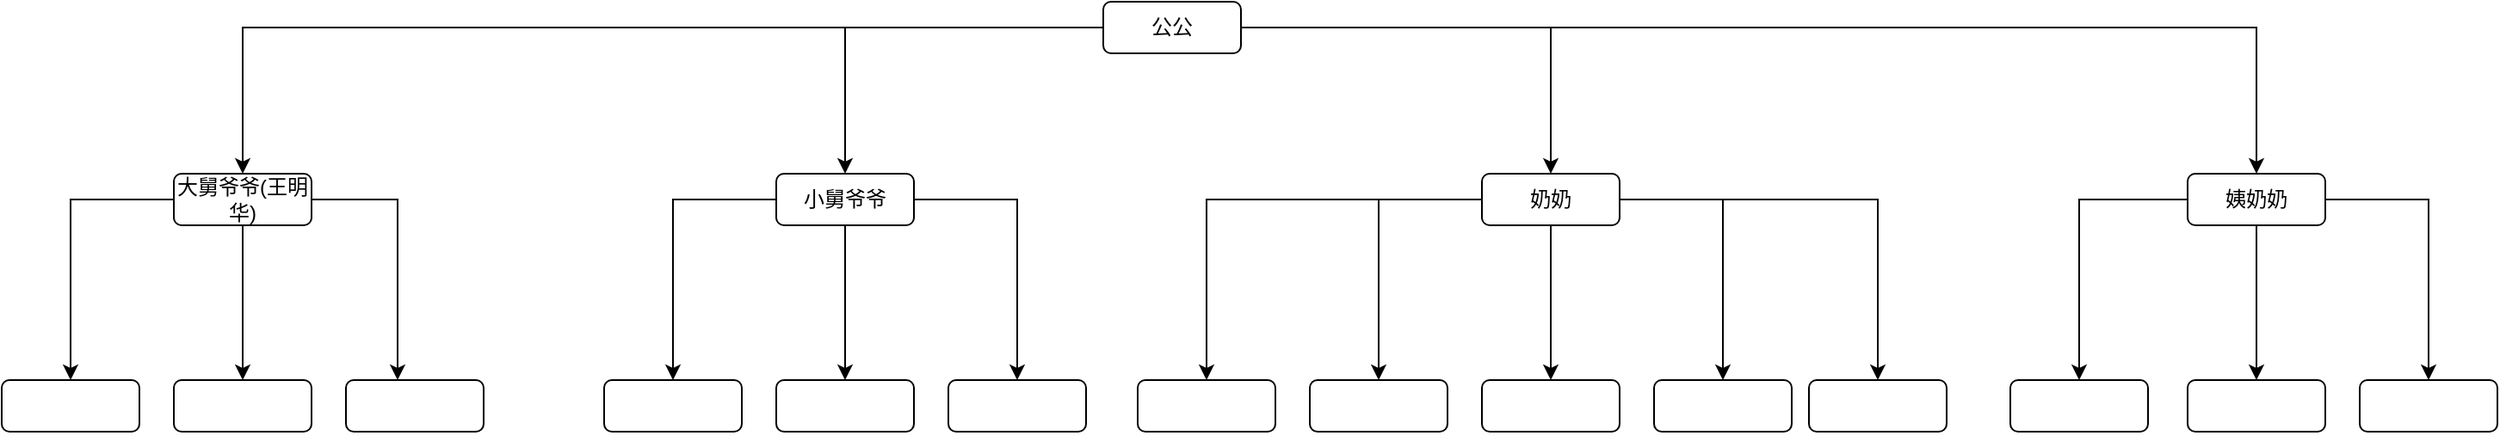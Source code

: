 <mxfile version="16.0.3" type="github"><diagram id="-gR2NT-K7V7BWIy7RWt3" name="Page-1"><mxGraphModel dx="2249" dy="762" grid="1" gridSize="10" guides="1" tooltips="1" connect="1" arrows="1" fold="1" page="1" pageScale="1" pageWidth="827" pageHeight="1169" math="0" shadow="0"><root><mxCell id="0"/><mxCell id="1" parent="0"/><mxCell id="Ft3GcPz_grHQUG5NMxVO-3" value="" style="edgeStyle=orthogonalEdgeStyle;rounded=0;orthogonalLoop=1;jettySize=auto;html=1;" parent="1" source="Ft3GcPz_grHQUG5NMxVO-1" target="Ft3GcPz_grHQUG5NMxVO-2" edge="1"><mxGeometry relative="1" as="geometry"/></mxCell><mxCell id="Ft3GcPz_grHQUG5NMxVO-5" value="" style="edgeStyle=orthogonalEdgeStyle;rounded=0;orthogonalLoop=1;jettySize=auto;html=1;" parent="1" source="Ft3GcPz_grHQUG5NMxVO-1" target="Ft3GcPz_grHQUG5NMxVO-4" edge="1"><mxGeometry relative="1" as="geometry"/></mxCell><mxCell id="Ft3GcPz_grHQUG5NMxVO-7" value="" style="edgeStyle=orthogonalEdgeStyle;rounded=0;orthogonalLoop=1;jettySize=auto;html=1;" parent="1" source="Ft3GcPz_grHQUG5NMxVO-1" target="Ft3GcPz_grHQUG5NMxVO-6" edge="1"><mxGeometry relative="1" as="geometry"/></mxCell><mxCell id="Ft3GcPz_grHQUG5NMxVO-9" value="" style="edgeStyle=orthogonalEdgeStyle;rounded=0;orthogonalLoop=1;jettySize=auto;html=1;" parent="1" source="Ft3GcPz_grHQUG5NMxVO-1" target="Ft3GcPz_grHQUG5NMxVO-8" edge="1"><mxGeometry relative="1" as="geometry"/></mxCell><mxCell id="Ft3GcPz_grHQUG5NMxVO-1" value="公公" style="rounded=1;whiteSpace=wrap;html=1;" parent="1" vertex="1"><mxGeometry x="300" y="140" width="80" height="30" as="geometry"/></mxCell><mxCell id="Ft3GcPz_grHQUG5NMxVO-11" value="" style="edgeStyle=orthogonalEdgeStyle;rounded=0;orthogonalLoop=1;jettySize=auto;html=1;" parent="1" source="Ft3GcPz_grHQUG5NMxVO-4" target="Ft3GcPz_grHQUG5NMxVO-10" edge="1"><mxGeometry relative="1" as="geometry"/></mxCell><mxCell id="Ft3GcPz_grHQUG5NMxVO-13" value="" style="edgeStyle=orthogonalEdgeStyle;rounded=0;orthogonalLoop=1;jettySize=auto;html=1;" parent="1" source="Ft3GcPz_grHQUG5NMxVO-4" target="Ft3GcPz_grHQUG5NMxVO-12" edge="1"><mxGeometry relative="1" as="geometry"><Array as="points"><mxPoint x="-110" y="255"/></Array></mxGeometry></mxCell><mxCell id="Ft3GcPz_grHQUG5NMxVO-15" value="" style="edgeStyle=orthogonalEdgeStyle;rounded=0;orthogonalLoop=1;jettySize=auto;html=1;startArrow=none;" parent="1" source="Ft3GcPz_grHQUG5NMxVO-2" target="Ft3GcPz_grHQUG5NMxVO-14" edge="1"><mxGeometry relative="1" as="geometry"/></mxCell><mxCell id="Ft3GcPz_grHQUG5NMxVO-18" value="" style="edgeStyle=orthogonalEdgeStyle;rounded=0;orthogonalLoop=1;jettySize=auto;html=1;" parent="1" source="Ft3GcPz_grHQUG5NMxVO-4" target="Ft3GcPz_grHQUG5NMxVO-17" edge="1"><mxGeometry relative="1" as="geometry"/></mxCell><mxCell id="Ft3GcPz_grHQUG5NMxVO-4" value="大舅爷爷(王明华)" style="whiteSpace=wrap;html=1;rounded=1;" parent="1" vertex="1"><mxGeometry x="-240" y="240" width="80" height="30" as="geometry"/></mxCell><mxCell id="Ft3GcPz_grHQUG5NMxVO-27" style="edgeStyle=orthogonalEdgeStyle;rounded=0;orthogonalLoop=1;jettySize=auto;html=1;entryX=0.5;entryY=0;entryDx=0;entryDy=0;" parent="1" source="Ft3GcPz_grHQUG5NMxVO-6" target="Ft3GcPz_grHQUG5NMxVO-26" edge="1"><mxGeometry relative="1" as="geometry"/></mxCell><mxCell id="Ft3GcPz_grHQUG5NMxVO-28" style="edgeStyle=orthogonalEdgeStyle;rounded=0;orthogonalLoop=1;jettySize=auto;html=1;entryX=0.5;entryY=0;entryDx=0;entryDy=0;" parent="1" source="Ft3GcPz_grHQUG5NMxVO-6" target="Ft3GcPz_grHQUG5NMxVO-24" edge="1"><mxGeometry relative="1" as="geometry"/></mxCell><mxCell id="Ft3GcPz_grHQUG5NMxVO-29" style="edgeStyle=orthogonalEdgeStyle;rounded=0;orthogonalLoop=1;jettySize=auto;html=1;entryX=0.5;entryY=0;entryDx=0;entryDy=0;" parent="1" source="Ft3GcPz_grHQUG5NMxVO-6" target="Ft3GcPz_grHQUG5NMxVO-25" edge="1"><mxGeometry relative="1" as="geometry"/></mxCell><mxCell id="Ft3GcPz_grHQUG5NMxVO-31" value="" style="edgeStyle=orthogonalEdgeStyle;rounded=0;orthogonalLoop=1;jettySize=auto;html=1;" parent="1" source="Ft3GcPz_grHQUG5NMxVO-6" target="Ft3GcPz_grHQUG5NMxVO-30" edge="1"><mxGeometry relative="1" as="geometry"/></mxCell><mxCell id="Ft3GcPz_grHQUG5NMxVO-33" value="" style="edgeStyle=orthogonalEdgeStyle;rounded=0;orthogonalLoop=1;jettySize=auto;html=1;" parent="1" source="Ft3GcPz_grHQUG5NMxVO-6" target="Ft3GcPz_grHQUG5NMxVO-32" edge="1"><mxGeometry relative="1" as="geometry"/></mxCell><mxCell id="Ft3GcPz_grHQUG5NMxVO-6" value="奶奶" style="whiteSpace=wrap;html=1;rounded=1;" parent="1" vertex="1"><mxGeometry x="520" y="240" width="80" height="30" as="geometry"/></mxCell><mxCell id="Ft3GcPz_grHQUG5NMxVO-35" value="" style="edgeStyle=orthogonalEdgeStyle;rounded=0;orthogonalLoop=1;jettySize=auto;html=1;" parent="1" source="Ft3GcPz_grHQUG5NMxVO-8" target="Ft3GcPz_grHQUG5NMxVO-34" edge="1"><mxGeometry relative="1" as="geometry"/></mxCell><mxCell id="Ft3GcPz_grHQUG5NMxVO-37" value="" style="edgeStyle=orthogonalEdgeStyle;rounded=0;orthogonalLoop=1;jettySize=auto;html=1;" parent="1" source="Ft3GcPz_grHQUG5NMxVO-8" target="Ft3GcPz_grHQUG5NMxVO-36" edge="1"><mxGeometry relative="1" as="geometry"/></mxCell><mxCell id="Ft3GcPz_grHQUG5NMxVO-39" value="" style="edgeStyle=orthogonalEdgeStyle;rounded=0;orthogonalLoop=1;jettySize=auto;html=1;" parent="1" source="Ft3GcPz_grHQUG5NMxVO-8" target="Ft3GcPz_grHQUG5NMxVO-38" edge="1"><mxGeometry relative="1" as="geometry"/></mxCell><mxCell id="Ft3GcPz_grHQUG5NMxVO-8" value="姨奶奶" style="whiteSpace=wrap;html=1;rounded=1;" parent="1" vertex="1"><mxGeometry x="930" y="240" width="80" height="30" as="geometry"/></mxCell><mxCell id="Ft3GcPz_grHQUG5NMxVO-10" value="" style="whiteSpace=wrap;html=1;rounded=1;" parent="1" vertex="1"><mxGeometry x="-340" y="360" width="80" height="30" as="geometry"/></mxCell><mxCell id="Ft3GcPz_grHQUG5NMxVO-12" value="" style="whiteSpace=wrap;html=1;rounded=1;" parent="1" vertex="1"><mxGeometry x="-140" y="360" width="80" height="30" as="geometry"/></mxCell><mxCell id="Ft3GcPz_grHQUG5NMxVO-14" value="" style="whiteSpace=wrap;html=1;rounded=1;" parent="1" vertex="1"><mxGeometry x="10" y="360" width="80" height="30" as="geometry"/></mxCell><mxCell id="Ft3GcPz_grHQUG5NMxVO-20" value="" style="edgeStyle=orthogonalEdgeStyle;rounded=0;orthogonalLoop=1;jettySize=auto;html=1;" parent="1" source="Ft3GcPz_grHQUG5NMxVO-2" target="Ft3GcPz_grHQUG5NMxVO-19" edge="1"><mxGeometry relative="1" as="geometry"/></mxCell><mxCell id="Ft3GcPz_grHQUG5NMxVO-22" value="" style="edgeStyle=orthogonalEdgeStyle;rounded=0;orthogonalLoop=1;jettySize=auto;html=1;" parent="1" source="Ft3GcPz_grHQUG5NMxVO-2" target="Ft3GcPz_grHQUG5NMxVO-21" edge="1"><mxGeometry relative="1" as="geometry"/></mxCell><mxCell id="Ft3GcPz_grHQUG5NMxVO-2" value="小舅爷爷" style="whiteSpace=wrap;html=1;rounded=1;" parent="1" vertex="1"><mxGeometry x="110" y="240" width="80" height="30" as="geometry"/></mxCell><mxCell id="Ft3GcPz_grHQUG5NMxVO-17" value="" style="whiteSpace=wrap;html=1;rounded=1;" parent="1" vertex="1"><mxGeometry x="-240" y="360" width="80" height="30" as="geometry"/></mxCell><mxCell id="Ft3GcPz_grHQUG5NMxVO-19" value="" style="whiteSpace=wrap;html=1;rounded=1;" parent="1" vertex="1"><mxGeometry x="210" y="360" width="80" height="30" as="geometry"/></mxCell><mxCell id="Ft3GcPz_grHQUG5NMxVO-21" value="" style="whiteSpace=wrap;html=1;rounded=1;" parent="1" vertex="1"><mxGeometry x="110" y="360" width="80" height="30" as="geometry"/></mxCell><mxCell id="Ft3GcPz_grHQUG5NMxVO-24" value="" style="whiteSpace=wrap;html=1;rounded=1;" parent="1" vertex="1"><mxGeometry x="420" y="360" width="80" height="30" as="geometry"/></mxCell><mxCell id="Ft3GcPz_grHQUG5NMxVO-25" value="" style="whiteSpace=wrap;html=1;rounded=1;" parent="1" vertex="1"><mxGeometry x="320" y="360" width="80" height="30" as="geometry"/></mxCell><mxCell id="Ft3GcPz_grHQUG5NMxVO-26" value="" style="whiteSpace=wrap;html=1;rounded=1;" parent="1" vertex="1"><mxGeometry x="520" y="360" width="80" height="30" as="geometry"/></mxCell><mxCell id="Ft3GcPz_grHQUG5NMxVO-30" value="" style="whiteSpace=wrap;html=1;rounded=1;" parent="1" vertex="1"><mxGeometry x="620" y="360" width="80" height="30" as="geometry"/></mxCell><mxCell id="Ft3GcPz_grHQUG5NMxVO-32" value="" style="whiteSpace=wrap;html=1;rounded=1;" parent="1" vertex="1"><mxGeometry x="710" y="360" width="80" height="30" as="geometry"/></mxCell><mxCell id="Ft3GcPz_grHQUG5NMxVO-34" value="" style="whiteSpace=wrap;html=1;rounded=1;" parent="1" vertex="1"><mxGeometry x="930" y="360" width="80" height="30" as="geometry"/></mxCell><mxCell id="Ft3GcPz_grHQUG5NMxVO-36" value="" style="whiteSpace=wrap;html=1;rounded=1;" parent="1" vertex="1"><mxGeometry x="827" y="360" width="80" height="30" as="geometry"/></mxCell><mxCell id="Ft3GcPz_grHQUG5NMxVO-38" value="" style="whiteSpace=wrap;html=1;rounded=1;" parent="1" vertex="1"><mxGeometry x="1030" y="360" width="80" height="30" as="geometry"/></mxCell><mxCell id="Ft3GcPz_grHQUG5NMxVO-40" style="edgeStyle=orthogonalEdgeStyle;rounded=0;orthogonalLoop=1;jettySize=auto;html=1;exitX=0.5;exitY=1;exitDx=0;exitDy=0;" parent="1" source="Ft3GcPz_grHQUG5NMxVO-17" target="Ft3GcPz_grHQUG5NMxVO-17" edge="1"><mxGeometry relative="1" as="geometry"/></mxCell></root></mxGraphModel></diagram></mxfile>
